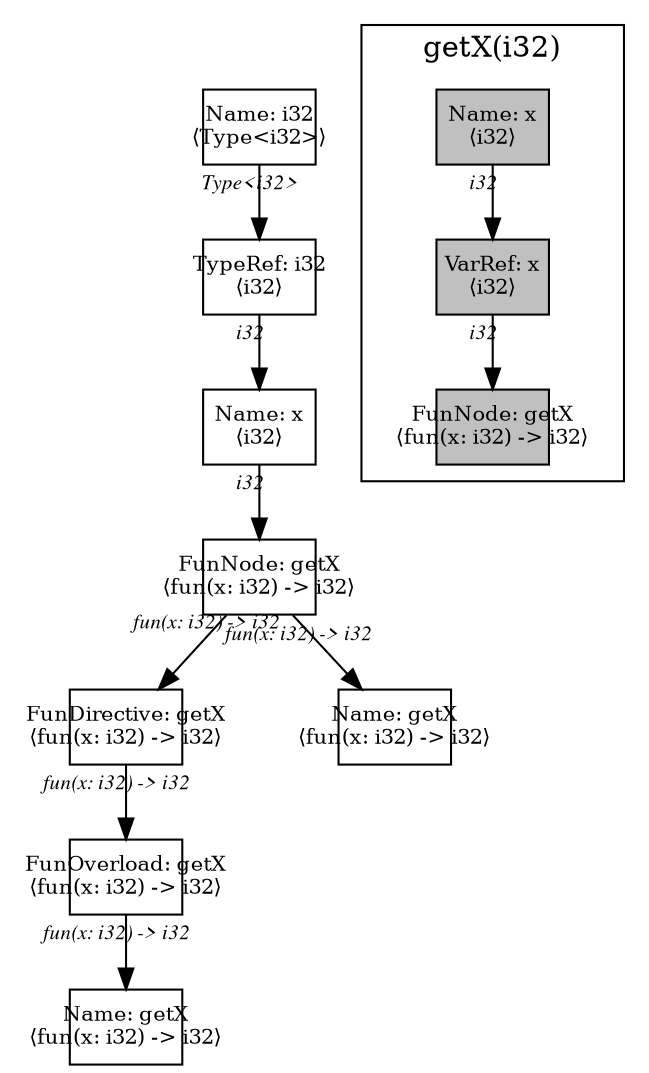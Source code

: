 digraph Document {
  node [shape=box,fixedsize=shape fontsize=10]
  1 [label="Name: i32\n⟨Type<i32>⟩", fillcolor=grey];
  2 [label="FunOverload: getX\n⟨fun(x: i32) -> i32⟩", fillcolor=grey];
  3 [label="FunDirective: getX\n⟨fun(x: i32) -> i32⟩", fillcolor=grey];
  4 [label="FunNode: getX\n⟨fun(x: i32) -> i32⟩", fillcolor=grey];
  5 [label="TypeRef: i32\n⟨i32⟩", fillcolor=grey];
  6 [label="Name: x\n⟨i32⟩", fillcolor=grey];
  7 [label="Name: getX\n⟨fun(x: i32) -> i32⟩", fillcolor=grey];
  8 [label="Name: getX\n⟨fun(x: i32) -> i32⟩", fillcolor=grey];
  subgraph cluster0 {
    node [style=filled, fillcolor=grey];
    9 [label="Name: x\n⟨i32⟩", fillcolor=grey];
    10 [label="VarRef: x\n⟨i32⟩", fillcolor=grey];
    11 [label="FunNode: getX\n⟨fun(x: i32) -> i32⟩", fillcolor=grey];
    9 -> 10[taillabel="i32" labeldistance="1" fontname="times  italic" fontsize = 10 color="black" ];
    10 -> 11[taillabel="i32" labeldistance="1" fontname="times  italic" fontsize = 10 color="black" ];
  label = "getX(i32)";
}
  1 -> 5[taillabel="Type<i32>" labeldistance="1" fontname="times  italic" fontsize = 10 color="black" ];
  2 -> 8[taillabel="fun(x: i32) -> i32" labeldistance="1" fontname="times  italic" fontsize = 10 color="black" ];
  3 -> 2[taillabel="fun(x: i32) -> i32" labeldistance="1" fontname="times  italic" fontsize = 10 color="black" ];
  4 -> 7[taillabel="fun(x: i32) -> i32" labeldistance="1" fontname="times  italic" fontsize = 10 color="black" ];
  4 -> 3[taillabel="fun(x: i32) -> i32" labeldistance="1" fontname="times  italic" fontsize = 10 color="black" ];
  5 -> 6[taillabel="i32" labeldistance="1" fontname="times  italic" fontsize = 10 color="black" ];
  6 -> 4[taillabel="i32" labeldistance="1" fontname="times  italic" fontsize = 10 color="black" ];
  label="";
}
